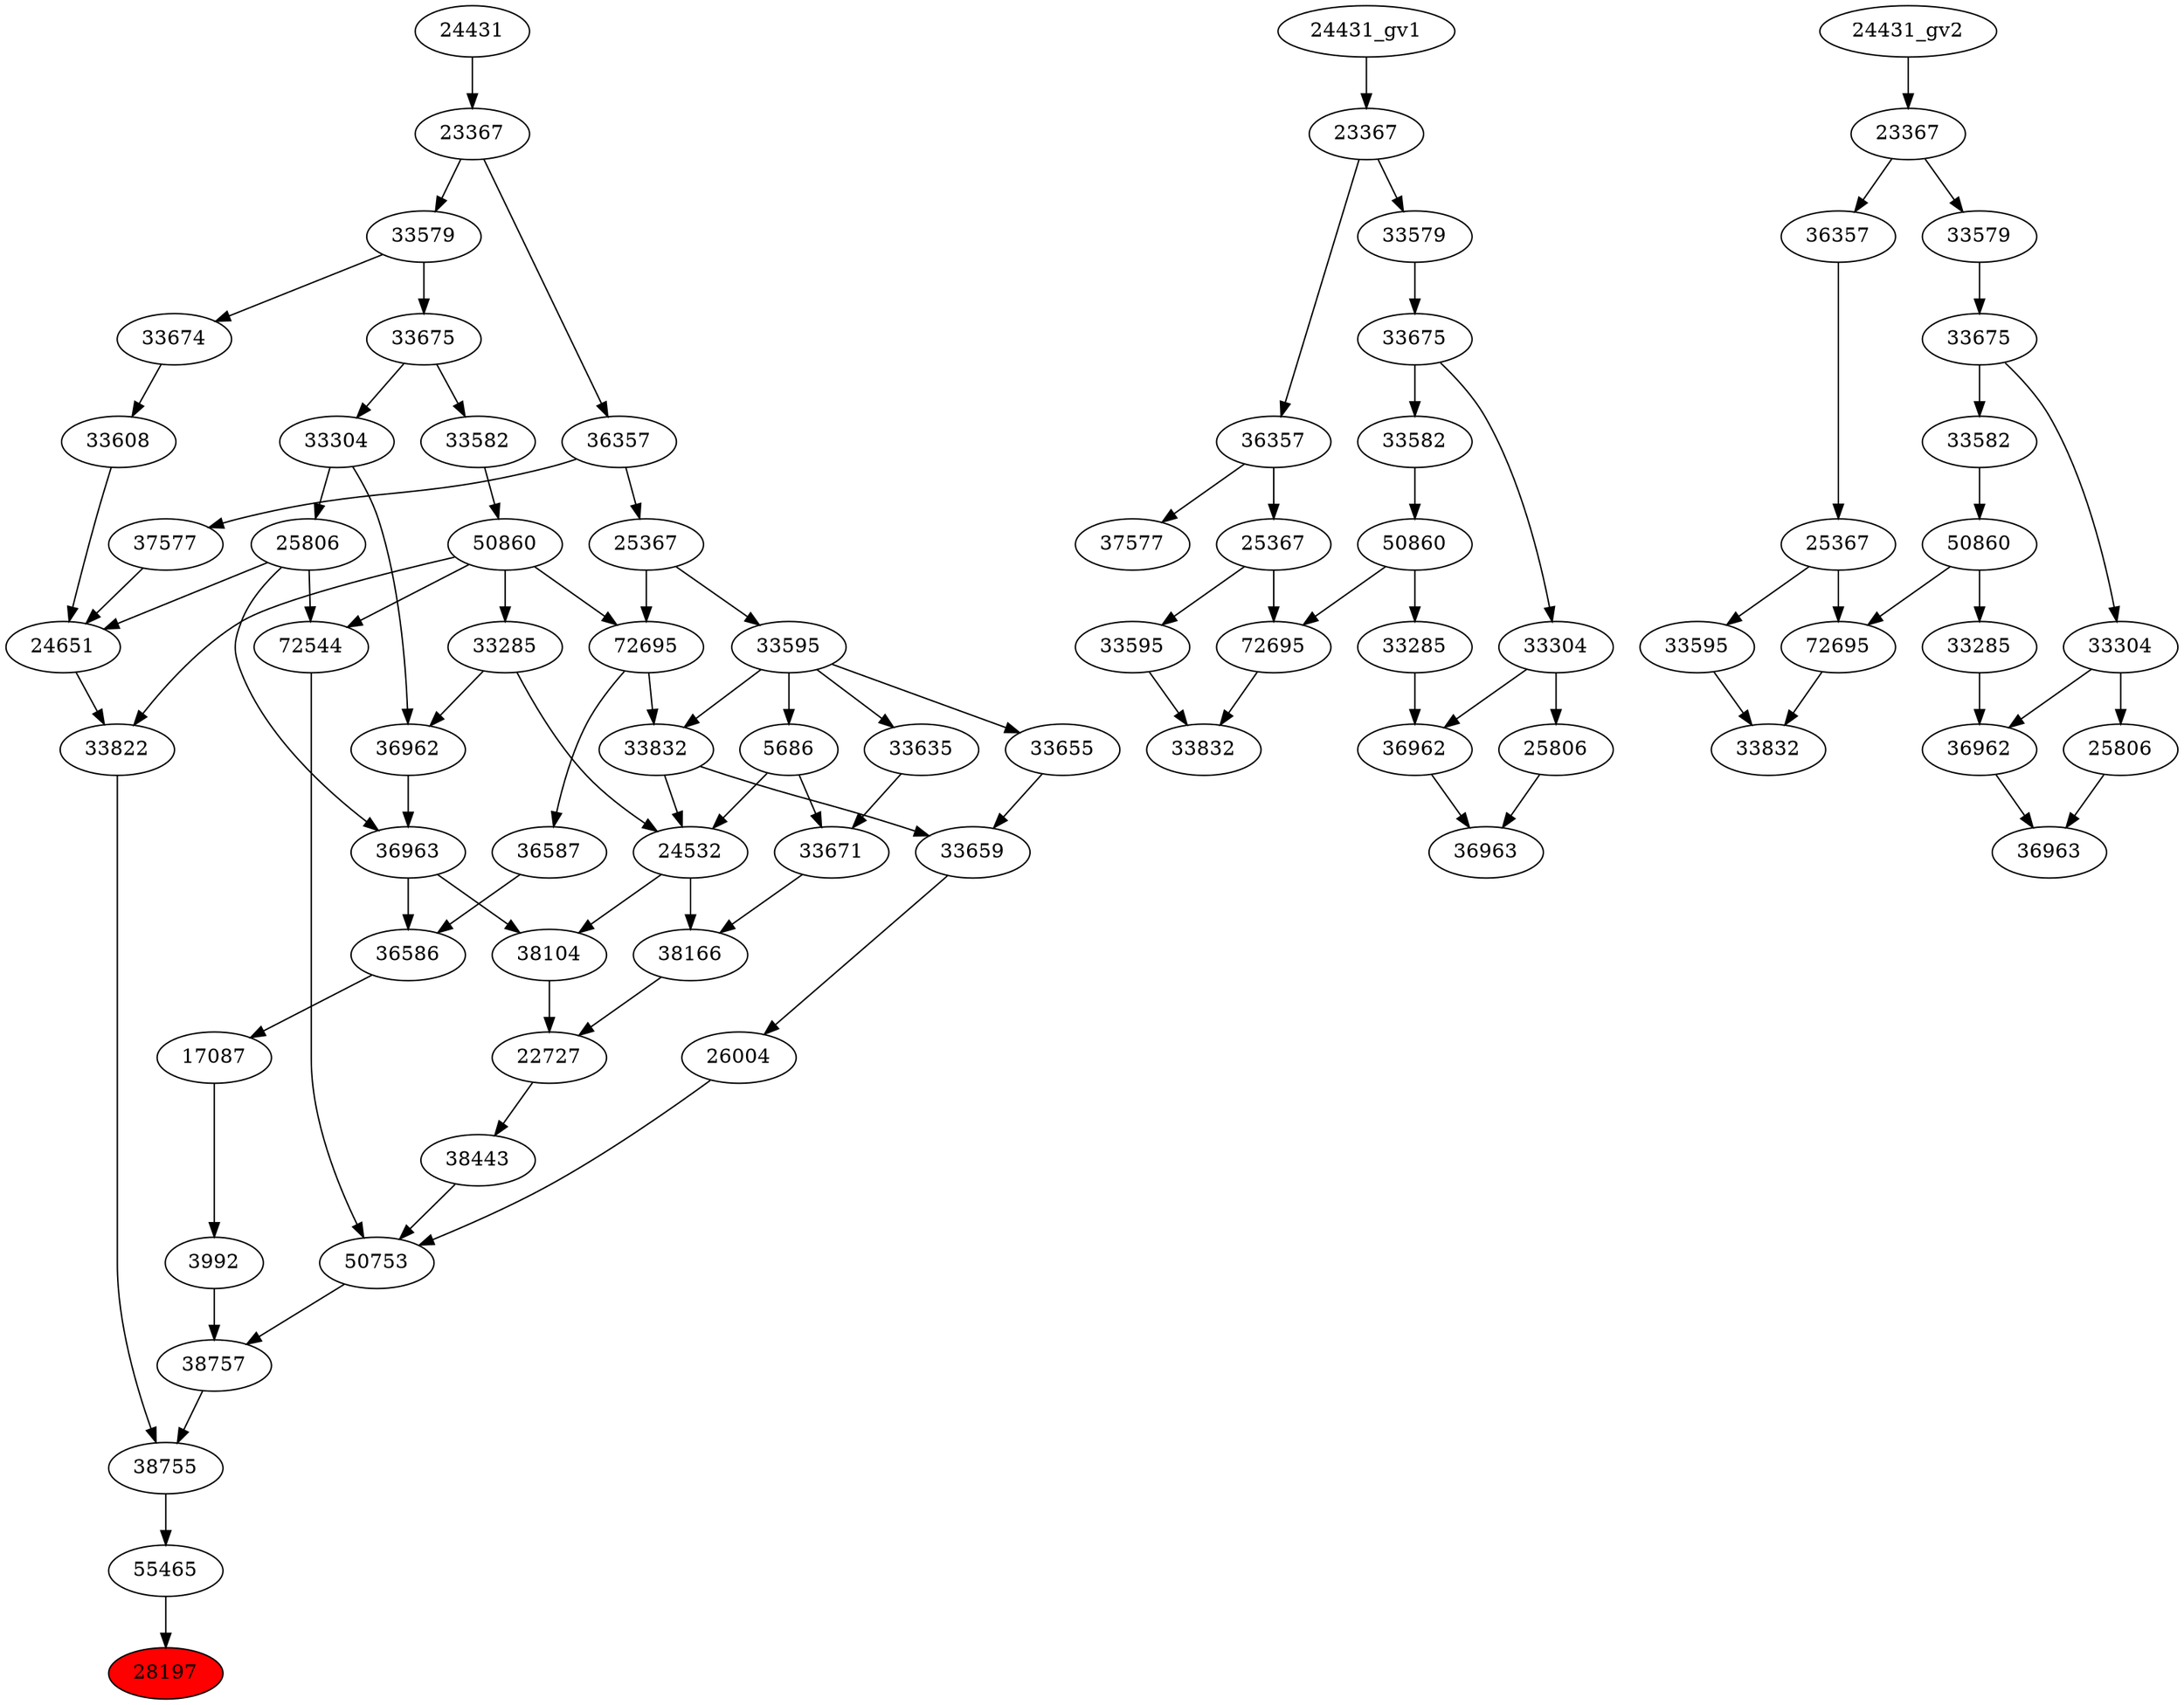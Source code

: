 strict digraph root {
	node [label="\N"];
	{
		node [fillcolor="",
			label="\N",
			style=""
		];
		28197		 [fillcolor=red,
			label=28197,
			style=filled];
		55465		 [label=55465];
		55465 -> 28197;
		38755		 [label=38755];
		38755 -> 55465;
		38757		 [label=38757];
		38757 -> 38755;
		33822		 [label=33822];
		33822 -> 38755;
		50753		 [label=50753];
		50753 -> 38757;
		3992		 [label=3992];
		3992 -> 38757;
		24651		 [label=24651];
		24651 -> 33822;
		50860		 [label=50860];
		50860 -> 33822;
		72544		 [label=72544];
		50860 -> 72544;
		72695		 [label=72695];
		50860 -> 72695;
		33285		 [label=33285];
		50860 -> 33285;
		72544 -> 50753;
		38443		 [label=38443];
		38443 -> 50753;
		26004		 [label=26004];
		26004 -> 50753;
		17087		 [label=17087];
		17087 -> 3992;
		25806		 [label=25806];
		25806 -> 24651;
		25806 -> 72544;
		36963		 [label=36963];
		25806 -> 36963;
		33608		 [label=33608];
		33608 -> 24651;
		37577		 [label=37577];
		37577 -> 24651;
		33582		 [label=33582];
		33582 -> 50860;
		22727		 [label=22727];
		22727 -> 38443;
		33659		 [label=33659];
		33659 -> 26004;
		36586		 [label=36586];
		36586 -> 17087;
		33304		 [label=33304];
		33304 -> 25806;
		36962		 [label=36962];
		33304 -> 36962;
		33674		 [label=33674];
		33674 -> 33608;
		36357		 [label=36357];
		36357 -> 37577;
		25367		 [label=25367];
		36357 -> 25367;
		33675		 [label=33675];
		33675 -> 33582;
		33675 -> 33304;
		38104		 [label=38104];
		38104 -> 22727;
		38166		 [label=38166];
		38166 -> 22727;
		33655		 [label=33655];
		33655 -> 33659;
		33832		 [label=33832];
		33832 -> 33659;
		24532		 [label=24532];
		33832 -> 24532;
		36587		 [label=36587];
		36587 -> 36586;
		36963 -> 36586;
		36963 -> 38104;
		33579		 [label=33579];
		33579 -> 33674;
		33579 -> 33675;
		23367		 [label=23367];
		23367 -> 36357;
		23367 -> 33579;
		24532 -> 38104;
		24532 -> 38166;
		33671		 [label=33671];
		33671 -> 38166;
		33595		 [label=33595];
		33595 -> 33655;
		33595 -> 33832;
		5686		 [label=5686];
		33595 -> 5686;
		33635		 [label=33635];
		33595 -> 33635;
		72695 -> 33832;
		72695 -> 36587;
		36962 -> 36963;
		24431		 [label=24431];
		24431 -> 23367;
		33285 -> 24532;
		33285 -> 36962;
		5686 -> 24532;
		5686 -> 33671;
		33635 -> 33671;
		25367 -> 33595;
		25367 -> 72695;
	}
	{
		node [label="\N"];
		"50860_gv1"		 [label=50860];
		"72695_gv1"		 [label=72695];
		"50860_gv1" -> "72695_gv1";
		"33285_gv1"		 [label=33285];
		"50860_gv1" -> "33285_gv1";
		"33582_gv1"		 [label=33582];
		"33582_gv1" -> "50860_gv1";
		"25806_gv1"		 [label=25806];
		"36963_gv1"		 [label=36963];
		"25806_gv1" -> "36963_gv1";
		"33304_gv1"		 [label=33304];
		"33304_gv1" -> "25806_gv1";
		"36962_gv1"		 [label=36962];
		"33304_gv1" -> "36962_gv1";
		"37577_gv1"		 [label=37577];
		"36357_gv1"		 [label=36357];
		"36357_gv1" -> "37577_gv1";
		"25367_gv1"		 [label=25367];
		"36357_gv1" -> "25367_gv1";
		"33675_gv1"		 [label=33675];
		"33675_gv1" -> "33582_gv1";
		"33675_gv1" -> "33304_gv1";
		"23367_gv1"		 [label=23367];
		"23367_gv1" -> "36357_gv1";
		"33579_gv1"		 [label=33579];
		"23367_gv1" -> "33579_gv1";
		"33579_gv1" -> "33675_gv1";
		"33832_gv1"		 [label=33832];
		"72695_gv1" -> "33832_gv1";
		"33595_gv1"		 [label=33595];
		"33595_gv1" -> "33832_gv1";
		"36962_gv1" -> "36963_gv1";
		"24431_gv1" -> "23367_gv1";
		"25367_gv1" -> "72695_gv1";
		"25367_gv1" -> "33595_gv1";
		"33285_gv1" -> "36962_gv1";
	}
	{
		node [label="\N"];
		"33285_gv2"		 [label=33285];
		"36962_gv2"		 [label=36962];
		"33285_gv2" -> "36962_gv2";
		"50860_gv2"		 [label=50860];
		"50860_gv2" -> "33285_gv2";
		"72695_gv2"		 [label=72695];
		"50860_gv2" -> "72695_gv2";
		"33832_gv2"		 [label=33832];
		"72695_gv2" -> "33832_gv2";
		"33595_gv2"		 [label=33595];
		"33595_gv2" -> "33832_gv2";
		"33582_gv2"		 [label=33582];
		"33582_gv2" -> "50860_gv2";
		"25806_gv2"		 [label=25806];
		"36963_gv2"		 [label=36963];
		"25806_gv2" -> "36963_gv2";
		"33304_gv2"		 [label=33304];
		"33304_gv2" -> "25806_gv2";
		"33304_gv2" -> "36962_gv2";
		"25367_gv2"		 [label=25367];
		"25367_gv2" -> "72695_gv2";
		"25367_gv2" -> "33595_gv2";
		"33675_gv2"		 [label=33675];
		"33675_gv2" -> "33582_gv2";
		"33675_gv2" -> "33304_gv2";
		"36962_gv2" -> "36963_gv2";
		"36357_gv2"		 [label=36357];
		"36357_gv2" -> "25367_gv2";
		"33579_gv2"		 [label=33579];
		"33579_gv2" -> "33675_gv2";
		"23367_gv2"		 [label=23367];
		"23367_gv2" -> "36357_gv2";
		"23367_gv2" -> "33579_gv2";
		"24431_gv2" -> "23367_gv2";
	}
}
